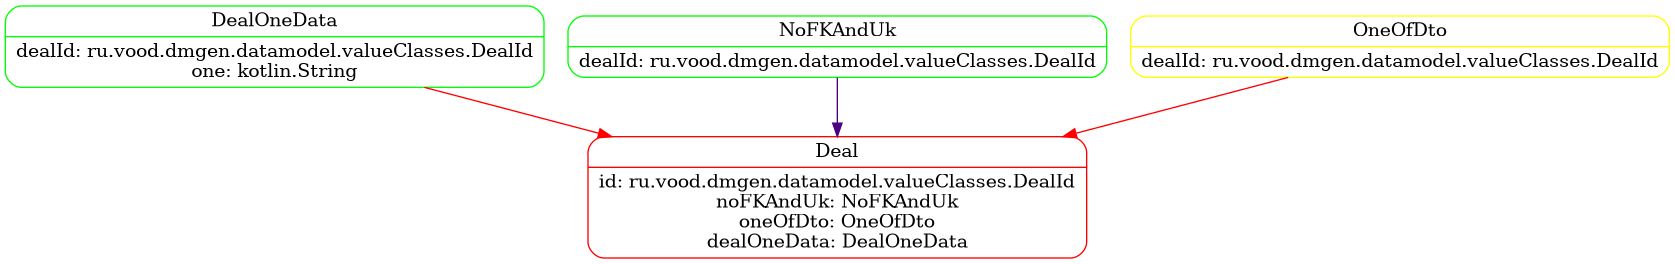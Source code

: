 @startuml
digraph dfd{
	node[shape=record]
Deal [label="{<f0> Deal|<f1> id: ru.vood.dmgen.datamodel.valueClasses.DealId\nnoFKAndUk: NoFKAndUk\noneOfDto: OneOfDto\ndealOneData: DealOneData }" shape=Mrecord color=Red];
DealOneData [label="{<f0> DealOneData|<f1> dealId: ru.vood.dmgen.datamodel.valueClasses.DealId\none: kotlin.String }" shape=Mrecord color=Green];
NoFKAndUk [label="{<f0> NoFKAndUk|<f1> dealId: ru.vood.dmgen.datamodel.valueClasses.DealId }" shape=Mrecord color=Green];
OneOfDto [label="{<f0> OneOfDto|<f1> dealId: ru.vood.dmgen.datamodel.valueClasses.DealId }" shape=Mrecord color=Yellow];

DealOneData -> Deal[ color=Red];
NoFKAndUk -> Deal[ color=Indigo];
OneOfDto -> Deal[ color=Red];

}
@enduml
